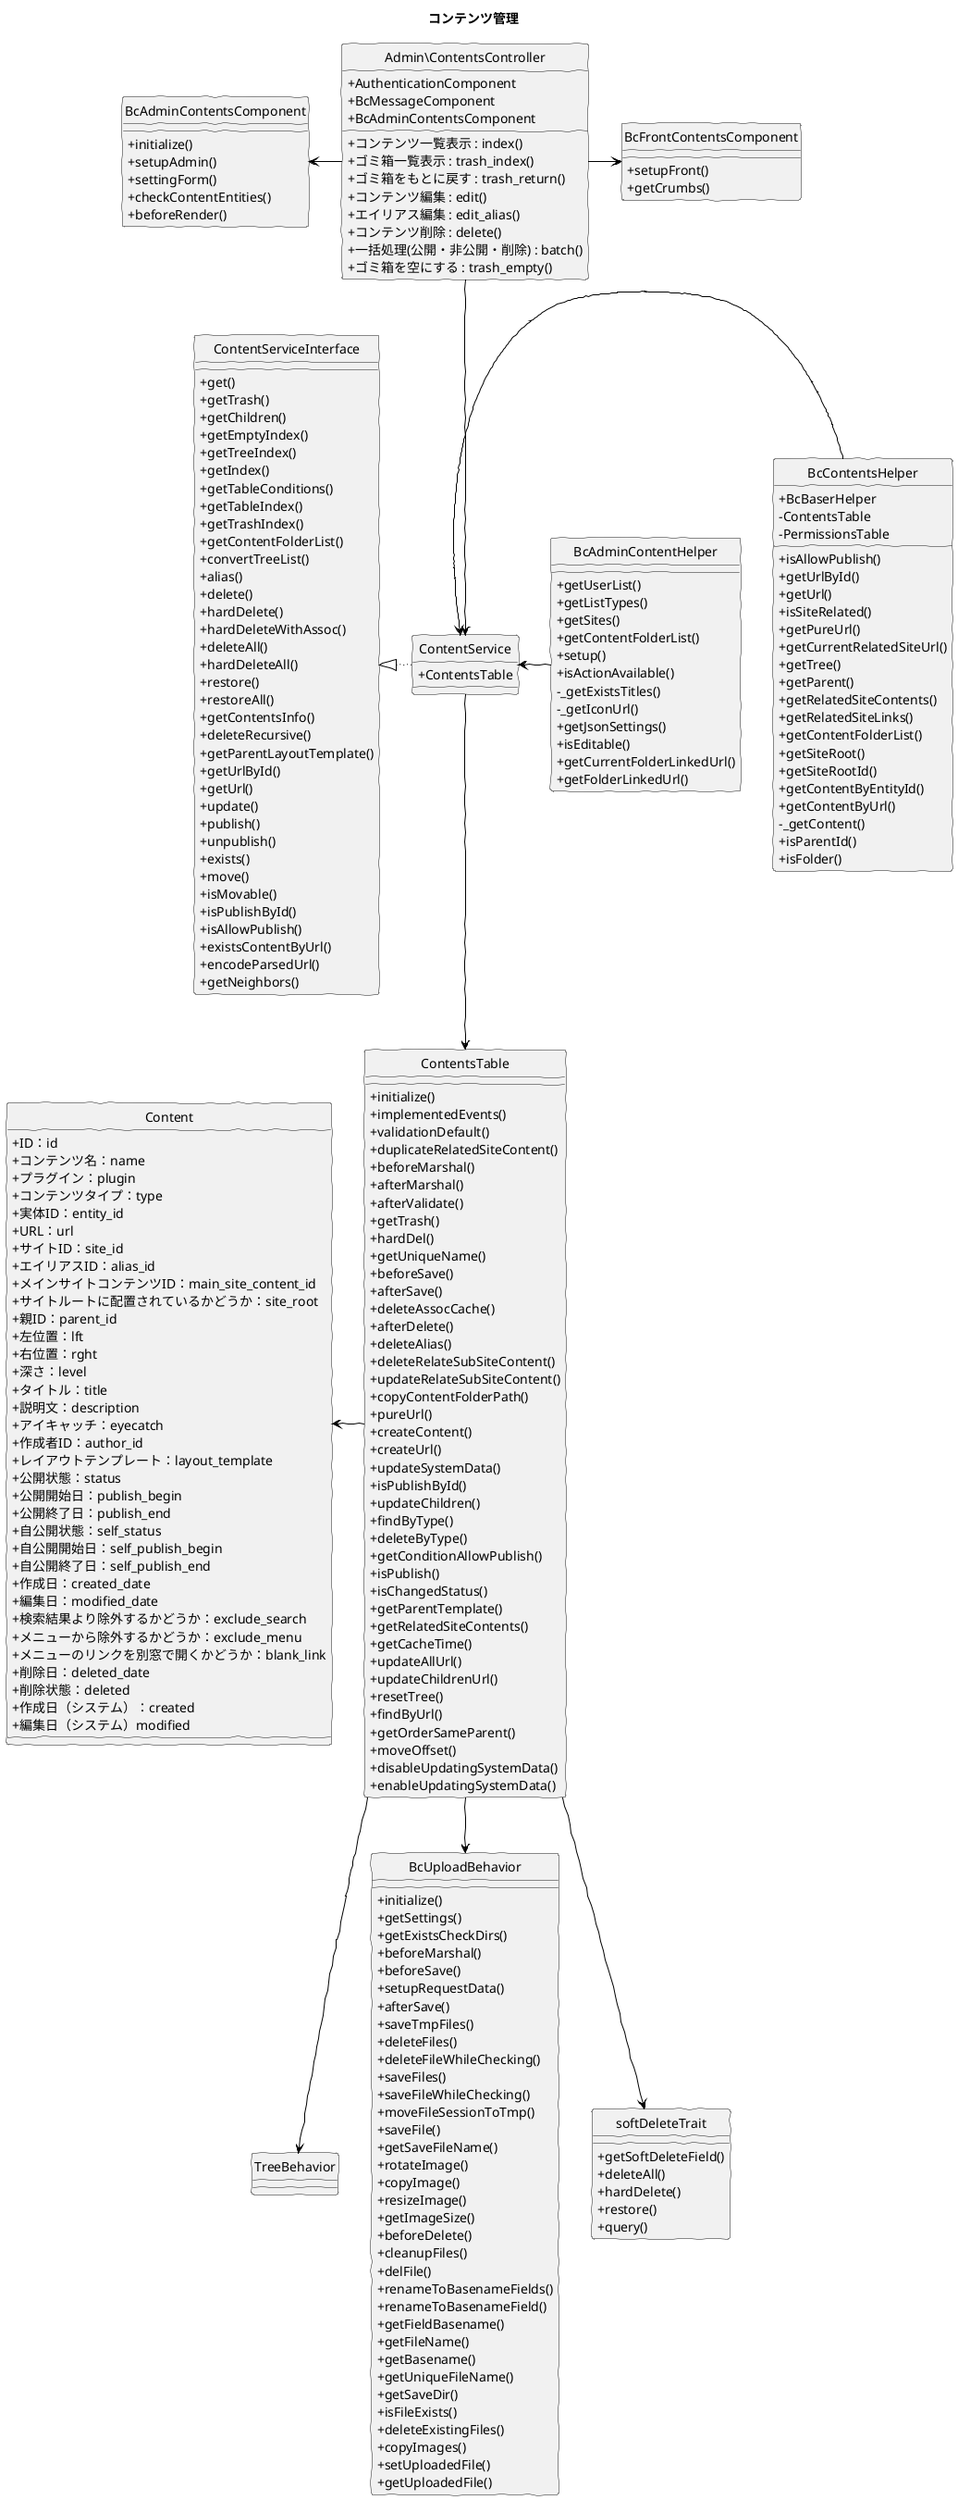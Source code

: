 @startuml manage_contents
skinparam handwritten true
skinparam backgroundColor white
hide circle
skinparam classAttributeIconSize 0

title コンテンツ管理

class Admin\ContentsController {
  + AuthenticationComponent
  + BcMessageComponent
  + BcAdminContentsComponent
  + コンテンツ一覧表示 : index()
  + ゴミ箱一覧表示 : trash_index()
  + ゴミ箱をもとに戻す : trash_return()
  + コンテンツ編集 : edit()
  + エイリアス編集 : edit_alias()
  + コンテンツ削除 : delete()
  + 一括処理(公開・非公開・削除) : batch()
  + ゴミ箱を空にする : trash_empty()
}

class BcAdminContentsComponent {
  + initialize()
  + setupAdmin()
  + settingForm()
  + checkContentEntities()
  + beforeRender()
}

class BcFrontContentsComponent {
  + setupFront()
  + getCrumbs()
}

class BcAdminContentHelper {
  + getUserList()
  + getListTypes()
  + getSites()
  + getContentFolderList()
  + setup()
  + isActionAvailable()
  - _getExistsTitles()
  - _getIconUrl()
  + getJsonSettings()
  + isEditable()
  + getCurrentFolderLinkedUrl()
  + getFolderLinkedUrl()
}

class BcContentsHelper {
  + BcBaserHelper
  - ContentsTable
  - PermissionsTable
  + isAllowPublish()
  + getUrlById()
  + getUrl()
  + isSiteRelated()
  + getPureUrl()
  + getCurrentRelatedSiteUrl()
  + getTree()
  + getParent()
  + getRelatedSiteContents()
  + getRelatedSiteLinks()
  + getContentFolderList()
  + getSiteRoot()
  + getSiteRootId()
  + getContentByEntityId()
  + getContentByUrl()
  - _getContent()
  + isParentId()
  + isFolder()
}

class ContentService {
  + ContentsTable
}

class ContentsTable {
  + initialize()
  + implementedEvents()
  + validationDefault()
  + duplicateRelatedSiteContent()
  + beforeMarshal()
  + afterMarshal()
  + afterValidate()
  + getTrash()
  + hardDel()
  + getUniqueName()
  + beforeSave()
  + afterSave()
  + deleteAssocCache()
  + afterDelete()
  + deleteAlias()
  + deleteRelateSubSiteContent()
  + updateRelateSubSiteContent()
  + copyContentFolderPath()
  + pureUrl()
  + createContent()
  + createUrl()
  + updateSystemData()
  + isPublishById()
  + updateChildren()
  + findByType()
  + deleteByType()
  + getConditionAllowPublish()
  + isPublish()
  + isChangedStatus()
  + getParentTemplate()
  + getRelatedSiteContents()
  + getCacheTime()
  + updateAllUrl()
  + updateChildrenUrl()
  + resetTree()
  + findByUrl()
  + getOrderSameParent()
  + moveOffset()
  + disableUpdatingSystemData()
  + enableUpdatingSystemData()
}

class Content {
  + ID：id
  + コンテンツ名：name
  + プラグイン：plugin
  + コンテンツタイプ：type
  + 実体ID：entity_id
  + URL：url
  + サイトID：site_id
  + エイリアスID：alias_id
  + メインサイトコンテンツID：main_site_content_id
	+ サイトルートに配置されているかどうか：site_root
  + 親ID：parent_id
  + 左位置：lft
  + 右位置：rght
  + 深さ：level
  + タイトル：title
  + 説明文：description
  + アイキャッチ：eyecatch
  + 作成者ID：author_id
  + レイアウトテンプレート：layout_template
  + 公開状態：status
  + 公開開始日：publish_begin
  + 公開終了日：publish_end
  + 自公開状態：self_status
  + 自公開開始日：self_publish_begin
  + 自公開終了日：self_publish_end
  + 作成日：created_date
  + 編集日：modified_date
  + 検索結果より除外するかどうか：exclude_search
  + メニューから除外するかどうか：exclude_menu
  + メニューのリンクを別窓で開くかどうか：blank_link
  + 削除日：deleted_date
  + 削除状態：deleted
  + 作成日（システム）：created
  + 編集日（システム）modified
}

class ContentServiceInterface {
  + get()
  + getTrash()
  + getChildren()
  + getEmptyIndex()
  + getTreeIndex()
  + getIndex()
  + getTableConditions()
  + getTableIndex()
  + getTrashIndex()
  + getContentFolderList()
  + convertTreeList()
  + alias()
  + delete()
  + hardDelete()
  + hardDeleteWithAssoc()
  + deleteAll()
  + hardDeleteAll()
  + restore()
  + restoreAll()
  + getContentsInfo()
  + deleteRecursive()
  + getParentLayoutTemplate()
  + getUrlById()
  + getUrl()
  + update()
  + publish()
  + unpublish()
  + exists()
  + move()
  + isMovable()
  + isPublishById()
  + isAllowPublish()
  + existsContentByUrl()
  + encodeParsedUrl()
  + getNeighbors()
}

class TreeBehavior {
}

class BcUploadBehavior {
  + initialize()
  + getSettings()
  + getExistsCheckDirs()
  + beforeMarshal()
  + beforeSave()
  + setupRequestData()
  + afterSave()
  + saveTmpFiles()
  + deleteFiles()
  + deleteFileWhileChecking()
  + saveFiles()
  + saveFileWhileChecking()
  + moveFileSessionToTmp()
  + saveFile()
  + getSaveFileName()
  + rotateImage()
  + copyImage()
  + resizeImage()
  + getImageSize()
  + beforeDelete()
  + cleanupFiles()
  + delFile()
  + renameToBasenameFields()
  + renameToBasenameField()
  + getFieldBasename()
  + getFileName()
  + getBasename()
  + getUniqueFileName()
  + getSaveDir()
  + isFileExists()
  + deleteExistingFiles()
  + copyImages()
  + setUploadedFile()
  + getUploadedFile()
}

class softDeleteTrait {
  + getSoftDeleteField()
  + deleteAll()
  + hardDelete()
  + restore()
  + query()
}


Admin\ContentsController -left[#Black]-> BcAdminContentsComponent
Admin\ContentsController -right[#Black]-> BcFrontContentsComponent
Admin\ContentsController -down[#Black]-> ContentService

BcContentsHelper -left[#Black]-> ContentService
BcAdminContentHelper -left[#Black]-> ContentService

ContentService -left[dotted,#Black]-|> ContentServiceInterface
ContentService -down[#Black]-> ContentsTable
ContentsTable -left[#Black]-> Content

ContentsTable -down[#Black]-> TreeBehavior
ContentsTable -down[#Black]-> BcUploadBehavior
ContentsTable -down[#Black]-> softDeleteTrait
@enduml

